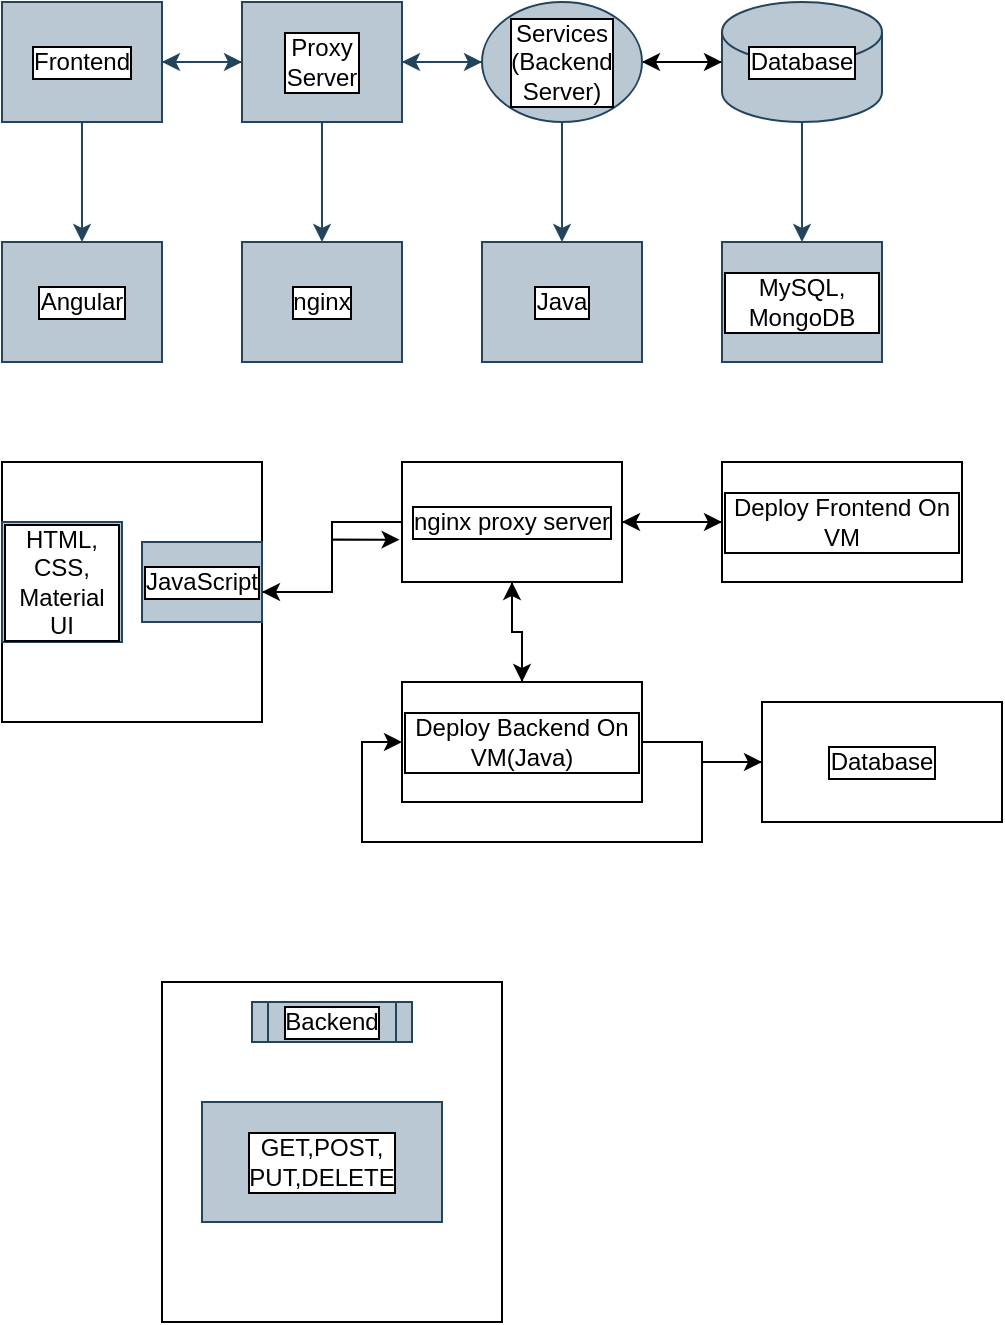 <mxfile version="18.1.3" type="github">
  <diagram id="N0aNFuahB9ZOPOvrSQRJ" name="Page-1">
    <mxGraphModel dx="526" dy="381" grid="1" gridSize="10" guides="1" tooltips="1" connect="1" arrows="1" fold="1" page="1" pageScale="1" pageWidth="1200" pageHeight="1920" math="0" shadow="0">
      <root>
        <mxCell id="0" />
        <mxCell id="1" parent="0" />
        <mxCell id="CJpy0ErXI01NrUza3y2k-22" style="edgeStyle=orthogonalEdgeStyle;rounded=0;orthogonalLoop=1;jettySize=auto;html=1;exitX=0.5;exitY=1;exitDx=0;exitDy=0;fillColor=#bac8d3;strokeColor=#23445d;" edge="1" parent="1" source="CJpy0ErXI01NrUza3y2k-6" target="CJpy0ErXI01NrUza3y2k-16">
          <mxGeometry relative="1" as="geometry" />
        </mxCell>
        <mxCell id="CJpy0ErXI01NrUza3y2k-67" style="edgeStyle=orthogonalEdgeStyle;rounded=0;orthogonalLoop=1;jettySize=auto;html=1;entryX=0;entryY=0.5;entryDx=0;entryDy=0;fillColor=#bac8d3;strokeColor=#23445d;" edge="1" parent="1" source="CJpy0ErXI01NrUza3y2k-6" target="CJpy0ErXI01NrUza3y2k-18">
          <mxGeometry relative="1" as="geometry" />
        </mxCell>
        <mxCell id="CJpy0ErXI01NrUza3y2k-6" value="Frontend" style="rounded=0;whiteSpace=wrap;html=1;labelBackgroundColor=default;labelBorderColor=default;fillColor=#bac8d3;strokeColor=#23445d;" vertex="1" parent="1">
          <mxGeometry x="160" y="50" width="80" height="60" as="geometry" />
        </mxCell>
        <mxCell id="CJpy0ErXI01NrUza3y2k-25" style="edgeStyle=orthogonalEdgeStyle;rounded=0;orthogonalLoop=1;jettySize=auto;html=1;exitX=0.5;exitY=1;exitDx=0;exitDy=0;exitPerimeter=0;entryX=0.5;entryY=0;entryDx=0;entryDy=0;fillColor=#bac8d3;strokeColor=#23445d;" edge="1" parent="1" source="CJpy0ErXI01NrUza3y2k-10" target="CJpy0ErXI01NrUza3y2k-15">
          <mxGeometry relative="1" as="geometry">
            <mxPoint x="560" y="160" as="targetPoint" />
          </mxGeometry>
        </mxCell>
        <mxCell id="CJpy0ErXI01NrUza3y2k-74" style="edgeStyle=orthogonalEdgeStyle;rounded=0;orthogonalLoop=1;jettySize=auto;html=1;" edge="1" parent="1" source="CJpy0ErXI01NrUza3y2k-10" target="CJpy0ErXI01NrUza3y2k-11">
          <mxGeometry relative="1" as="geometry" />
        </mxCell>
        <mxCell id="CJpy0ErXI01NrUza3y2k-10" value="Database" style="shape=cylinder3;html=1;boundedLbl=1;backgroundOutline=1;size=15;labelBackgroundColor=default;labelBorderColor=default;whiteSpace=wrap;spacingTop=-25;fillColor=#bac8d3;strokeColor=#23445d;" vertex="1" parent="1">
          <mxGeometry x="520" y="50" width="80" height="60" as="geometry" />
        </mxCell>
        <mxCell id="CJpy0ErXI01NrUza3y2k-24" style="edgeStyle=orthogonalEdgeStyle;rounded=0;orthogonalLoop=1;jettySize=auto;html=1;exitX=0.5;exitY=1;exitDx=0;exitDy=0;entryX=0.5;entryY=0;entryDx=0;entryDy=0;fillColor=#bac8d3;strokeColor=#23445d;" edge="1" parent="1" source="CJpy0ErXI01NrUza3y2k-11" target="CJpy0ErXI01NrUza3y2k-14">
          <mxGeometry relative="1" as="geometry" />
        </mxCell>
        <mxCell id="CJpy0ErXI01NrUza3y2k-72" style="edgeStyle=orthogonalEdgeStyle;rounded=0;orthogonalLoop=1;jettySize=auto;html=1;entryX=1;entryY=0.5;entryDx=0;entryDy=0;fillColor=#bac8d3;strokeColor=#23445d;" edge="1" parent="1" source="CJpy0ErXI01NrUza3y2k-11" target="CJpy0ErXI01NrUza3y2k-18">
          <mxGeometry relative="1" as="geometry" />
        </mxCell>
        <mxCell id="CJpy0ErXI01NrUza3y2k-75" style="edgeStyle=orthogonalEdgeStyle;rounded=0;orthogonalLoop=1;jettySize=auto;html=1;entryX=0;entryY=0.5;entryDx=0;entryDy=0;entryPerimeter=0;" edge="1" parent="1" source="CJpy0ErXI01NrUza3y2k-11" target="CJpy0ErXI01NrUza3y2k-10">
          <mxGeometry relative="1" as="geometry" />
        </mxCell>
        <mxCell id="CJpy0ErXI01NrUza3y2k-11" value="Services&lt;br&gt;(Backend&lt;br&gt;Server)" style="ellipse;whiteSpace=wrap;html=1;labelBackgroundColor=default;labelBorderColor=default;fillColor=#bac8d3;strokeColor=#23445d;" vertex="1" parent="1">
          <mxGeometry x="400" y="50" width="80" height="60" as="geometry" />
        </mxCell>
        <mxCell id="CJpy0ErXI01NrUza3y2k-14" value="Java" style="rounded=0;whiteSpace=wrap;html=1;labelBackgroundColor=default;labelBorderColor=default;fillColor=#bac8d3;strokeColor=#23445d;" vertex="1" parent="1">
          <mxGeometry x="400" y="170" width="80" height="60" as="geometry" />
        </mxCell>
        <mxCell id="CJpy0ErXI01NrUza3y2k-15" value="MySQL, MongoDB" style="rounded=0;whiteSpace=wrap;html=1;labelBackgroundColor=default;labelBorderColor=default;fillColor=#bac8d3;strokeColor=#23445d;" vertex="1" parent="1">
          <mxGeometry x="520" y="170" width="80" height="60" as="geometry" />
        </mxCell>
        <mxCell id="CJpy0ErXI01NrUza3y2k-16" value="Angular" style="rounded=0;whiteSpace=wrap;html=1;labelBackgroundColor=default;labelBorderColor=default;fillColor=#bac8d3;strokeColor=#23445d;" vertex="1" parent="1">
          <mxGeometry x="160" y="170" width="80" height="60" as="geometry" />
        </mxCell>
        <mxCell id="CJpy0ErXI01NrUza3y2k-17" value="nginx" style="rounded=0;whiteSpace=wrap;html=1;labelBackgroundColor=default;labelBorderColor=default;fillColor=#bac8d3;strokeColor=#23445d;" vertex="1" parent="1">
          <mxGeometry x="280" y="170" width="80" height="60" as="geometry" />
        </mxCell>
        <mxCell id="CJpy0ErXI01NrUza3y2k-68" style="edgeStyle=orthogonalEdgeStyle;rounded=0;orthogonalLoop=1;jettySize=auto;html=1;entryX=1;entryY=0.5;entryDx=0;entryDy=0;fillColor=#bac8d3;strokeColor=#23445d;" edge="1" parent="1" source="CJpy0ErXI01NrUza3y2k-18" target="CJpy0ErXI01NrUza3y2k-6">
          <mxGeometry relative="1" as="geometry" />
        </mxCell>
        <mxCell id="CJpy0ErXI01NrUza3y2k-69" value="" style="edgeStyle=orthogonalEdgeStyle;rounded=0;orthogonalLoop=1;jettySize=auto;html=1;fillColor=#bac8d3;strokeColor=#23445d;" edge="1" parent="1" source="CJpy0ErXI01NrUza3y2k-18" target="CJpy0ErXI01NrUza3y2k-11">
          <mxGeometry relative="1" as="geometry" />
        </mxCell>
        <mxCell id="CJpy0ErXI01NrUza3y2k-73" style="edgeStyle=orthogonalEdgeStyle;rounded=0;orthogonalLoop=1;jettySize=auto;html=1;entryX=0.5;entryY=0;entryDx=0;entryDy=0;fillColor=#bac8d3;strokeColor=#23445d;" edge="1" parent="1" source="CJpy0ErXI01NrUza3y2k-18" target="CJpy0ErXI01NrUza3y2k-17">
          <mxGeometry relative="1" as="geometry" />
        </mxCell>
        <mxCell id="CJpy0ErXI01NrUza3y2k-18" value="Proxy&lt;br&gt;Server" style="rounded=0;whiteSpace=wrap;html=1;labelBackgroundColor=default;labelBorderColor=default;fillColor=#bac8d3;strokeColor=#23445d;" vertex="1" parent="1">
          <mxGeometry x="280" y="50" width="80" height="60" as="geometry" />
        </mxCell>
        <mxCell id="CJpy0ErXI01NrUza3y2k-49" style="edgeStyle=orthogonalEdgeStyle;rounded=0;orthogonalLoop=1;jettySize=auto;html=1;entryX=-0.011;entryY=0.647;entryDx=0;entryDy=0;entryPerimeter=0;" edge="1" parent="1" source="CJpy0ErXI01NrUza3y2k-32" target="CJpy0ErXI01NrUza3y2k-36">
          <mxGeometry relative="1" as="geometry" />
        </mxCell>
        <mxCell id="CJpy0ErXI01NrUza3y2k-32" value="" style="whiteSpace=wrap;html=1;aspect=fixed;labelBackgroundColor=default;labelBorderColor=default;" vertex="1" parent="1">
          <mxGeometry x="160" y="280" width="130" height="130" as="geometry" />
        </mxCell>
        <mxCell id="CJpy0ErXI01NrUza3y2k-33" value="HTML, CSS, Material UI" style="whiteSpace=wrap;html=1;aspect=fixed;labelBackgroundColor=default;labelBorderColor=default;fillColor=#bac8d3;strokeColor=#23445d;" vertex="1" parent="1">
          <mxGeometry x="160" y="310" width="60" height="60" as="geometry" />
        </mxCell>
        <mxCell id="CJpy0ErXI01NrUza3y2k-34" value="JavaScript" style="rounded=0;whiteSpace=wrap;html=1;labelBackgroundColor=default;labelBorderColor=default;fillColor=#bac8d3;strokeColor=#23445d;" vertex="1" parent="1">
          <mxGeometry x="230" y="320" width="60" height="40" as="geometry" />
        </mxCell>
        <mxCell id="CJpy0ErXI01NrUza3y2k-42" style="edgeStyle=orthogonalEdgeStyle;rounded=0;orthogonalLoop=1;jettySize=auto;html=1;entryX=0;entryY=0.5;entryDx=0;entryDy=0;" edge="1" parent="1" source="CJpy0ErXI01NrUza3y2k-36" target="CJpy0ErXI01NrUza3y2k-40">
          <mxGeometry relative="1" as="geometry" />
        </mxCell>
        <mxCell id="CJpy0ErXI01NrUza3y2k-51" style="edgeStyle=orthogonalEdgeStyle;rounded=0;orthogonalLoop=1;jettySize=auto;html=1;" edge="1" parent="1" source="CJpy0ErXI01NrUza3y2k-36" target="CJpy0ErXI01NrUza3y2k-32">
          <mxGeometry relative="1" as="geometry" />
        </mxCell>
        <mxCell id="CJpy0ErXI01NrUza3y2k-59" style="edgeStyle=orthogonalEdgeStyle;rounded=0;orthogonalLoop=1;jettySize=auto;html=1;entryX=0.5;entryY=0;entryDx=0;entryDy=0;" edge="1" parent="1" source="CJpy0ErXI01NrUza3y2k-36" target="CJpy0ErXI01NrUza3y2k-41">
          <mxGeometry relative="1" as="geometry" />
        </mxCell>
        <mxCell id="CJpy0ErXI01NrUza3y2k-36" value="nginx proxy server" style="rounded=0;whiteSpace=wrap;html=1;labelBackgroundColor=default;labelBorderColor=default;" vertex="1" parent="1">
          <mxGeometry x="360" y="280" width="110" height="60" as="geometry" />
        </mxCell>
        <mxCell id="CJpy0ErXI01NrUza3y2k-55" style="edgeStyle=orthogonalEdgeStyle;rounded=0;orthogonalLoop=1;jettySize=auto;html=1;entryX=0;entryY=0.5;entryDx=0;entryDy=0;" edge="1" parent="1" source="CJpy0ErXI01NrUza3y2k-37" target="CJpy0ErXI01NrUza3y2k-41">
          <mxGeometry relative="1" as="geometry" />
        </mxCell>
        <mxCell id="CJpy0ErXI01NrUza3y2k-37" value="Database" style="rounded=0;whiteSpace=wrap;html=1;labelBackgroundColor=default;labelBorderColor=default;" vertex="1" parent="1">
          <mxGeometry x="540" y="400" width="120" height="60" as="geometry" />
        </mxCell>
        <mxCell id="CJpy0ErXI01NrUza3y2k-43" style="edgeStyle=orthogonalEdgeStyle;rounded=0;orthogonalLoop=1;jettySize=auto;html=1;" edge="1" parent="1" source="CJpy0ErXI01NrUza3y2k-40" target="CJpy0ErXI01NrUza3y2k-36">
          <mxGeometry relative="1" as="geometry" />
        </mxCell>
        <mxCell id="CJpy0ErXI01NrUza3y2k-40" value="Deploy Frontend On VM" style="rounded=0;whiteSpace=wrap;html=1;labelBackgroundColor=default;labelBorderColor=default;" vertex="1" parent="1">
          <mxGeometry x="520" y="280" width="120" height="60" as="geometry" />
        </mxCell>
        <mxCell id="CJpy0ErXI01NrUza3y2k-54" style="edgeStyle=orthogonalEdgeStyle;rounded=0;orthogonalLoop=1;jettySize=auto;html=1;" edge="1" parent="1" source="CJpy0ErXI01NrUza3y2k-41" target="CJpy0ErXI01NrUza3y2k-37">
          <mxGeometry relative="1" as="geometry" />
        </mxCell>
        <mxCell id="CJpy0ErXI01NrUza3y2k-60" style="edgeStyle=orthogonalEdgeStyle;rounded=0;orthogonalLoop=1;jettySize=auto;html=1;entryX=0.5;entryY=1;entryDx=0;entryDy=0;" edge="1" parent="1" source="CJpy0ErXI01NrUza3y2k-41" target="CJpy0ErXI01NrUza3y2k-36">
          <mxGeometry relative="1" as="geometry" />
        </mxCell>
        <mxCell id="CJpy0ErXI01NrUza3y2k-41" value="Deploy Backend On VM(Java)" style="rounded=0;whiteSpace=wrap;html=1;labelBackgroundColor=default;labelBorderColor=default;" vertex="1" parent="1">
          <mxGeometry x="360" y="390" width="120" height="60" as="geometry" />
        </mxCell>
        <mxCell id="CJpy0ErXI01NrUza3y2k-61" value="" style="whiteSpace=wrap;html=1;aspect=fixed;labelBackgroundColor=default;labelBorderColor=default;" vertex="1" parent="1">
          <mxGeometry x="240" y="540" width="170" height="170" as="geometry" />
        </mxCell>
        <mxCell id="CJpy0ErXI01NrUza3y2k-62" value="GET,POST,&lt;br&gt;PUT,DELETE" style="rounded=0;whiteSpace=wrap;html=1;labelBackgroundColor=default;labelBorderColor=default;fillColor=#bac8d3;strokeColor=#23445d;" vertex="1" parent="1">
          <mxGeometry x="260" y="600" width="120" height="60" as="geometry" />
        </mxCell>
        <mxCell id="CJpy0ErXI01NrUza3y2k-65" value="Backend" style="shape=process;whiteSpace=wrap;html=1;backgroundOutline=1;labelBackgroundColor=default;labelBorderColor=default;fillColor=#bac8d3;strokeColor=#23445d;" vertex="1" parent="1">
          <mxGeometry x="285" y="550" width="80" height="20" as="geometry" />
        </mxCell>
      </root>
    </mxGraphModel>
  </diagram>
</mxfile>
